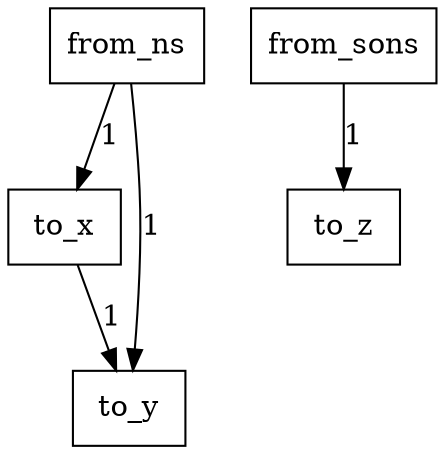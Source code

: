 digraph {
    graph [rankdir=TB
          ,bgcolor=transparent];
    node [shape=box
         ,fillcolor=white
         ,style=filled];
    0 [label=<from_ns>];
    1 [label=<from_sons>];
    2 [label=<to_x>];
    3 [label=<to_y>];
    4 [label=<to_z>];
    0 -> 2 [label=1];
    0 -> 3 [label=1];
    1 -> 4 [label=1];
    2 -> 3 [label=1];
}